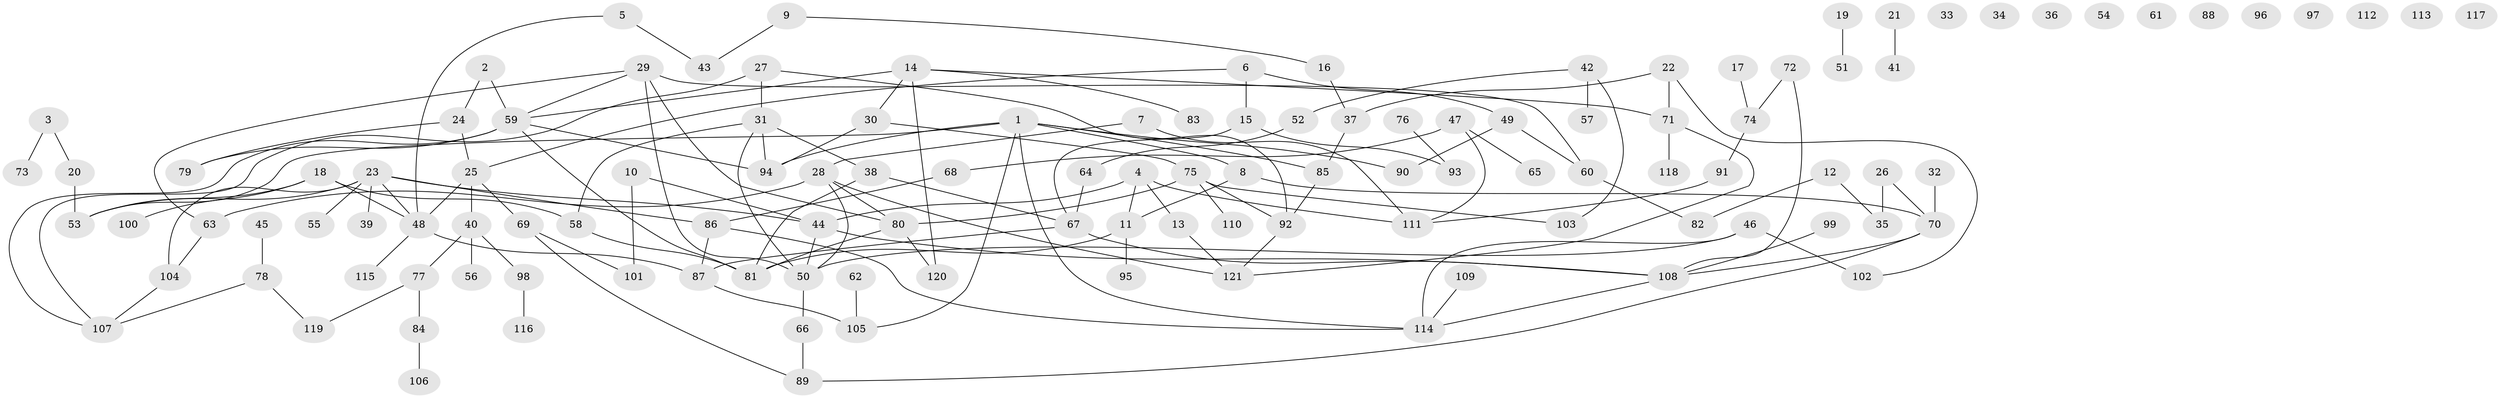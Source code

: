 // Generated by graph-tools (version 1.1) at 2025/00/03/09/25 03:00:46]
// undirected, 121 vertices, 154 edges
graph export_dot {
graph [start="1"]
  node [color=gray90,style=filled];
  1;
  2;
  3;
  4;
  5;
  6;
  7;
  8;
  9;
  10;
  11;
  12;
  13;
  14;
  15;
  16;
  17;
  18;
  19;
  20;
  21;
  22;
  23;
  24;
  25;
  26;
  27;
  28;
  29;
  30;
  31;
  32;
  33;
  34;
  35;
  36;
  37;
  38;
  39;
  40;
  41;
  42;
  43;
  44;
  45;
  46;
  47;
  48;
  49;
  50;
  51;
  52;
  53;
  54;
  55;
  56;
  57;
  58;
  59;
  60;
  61;
  62;
  63;
  64;
  65;
  66;
  67;
  68;
  69;
  70;
  71;
  72;
  73;
  74;
  75;
  76;
  77;
  78;
  79;
  80;
  81;
  82;
  83;
  84;
  85;
  86;
  87;
  88;
  89;
  90;
  91;
  92;
  93;
  94;
  95;
  96;
  97;
  98;
  99;
  100;
  101;
  102;
  103;
  104;
  105;
  106;
  107;
  108;
  109;
  110;
  111;
  112;
  113;
  114;
  115;
  116;
  117;
  118;
  119;
  120;
  121;
  1 -- 8;
  1 -- 53;
  1 -- 85;
  1 -- 90;
  1 -- 94;
  1 -- 105;
  1 -- 114;
  2 -- 24;
  2 -- 59;
  3 -- 20;
  3 -- 73;
  4 -- 11;
  4 -- 13;
  4 -- 44;
  4 -- 111;
  5 -- 43;
  5 -- 48;
  6 -- 15;
  6 -- 25;
  6 -- 49;
  7 -- 28;
  7 -- 111;
  8 -- 11;
  8 -- 70;
  9 -- 16;
  9 -- 43;
  10 -- 44;
  10 -- 101;
  11 -- 81;
  11 -- 95;
  12 -- 35;
  12 -- 82;
  13 -- 121;
  14 -- 30;
  14 -- 59;
  14 -- 71;
  14 -- 83;
  14 -- 120;
  15 -- 67;
  15 -- 93;
  16 -- 37;
  17 -- 74;
  18 -- 48;
  18 -- 53;
  18 -- 58;
  18 -- 100;
  19 -- 51;
  20 -- 53;
  21 -- 41;
  22 -- 37;
  22 -- 71;
  22 -- 102;
  23 -- 39;
  23 -- 44;
  23 -- 48;
  23 -- 53;
  23 -- 55;
  23 -- 86;
  23 -- 104;
  24 -- 25;
  24 -- 79;
  25 -- 40;
  25 -- 48;
  25 -- 69;
  26 -- 35;
  26 -- 70;
  27 -- 31;
  27 -- 92;
  27 -- 107;
  28 -- 50;
  28 -- 63;
  28 -- 80;
  28 -- 121;
  29 -- 50;
  29 -- 59;
  29 -- 60;
  29 -- 63;
  29 -- 80;
  30 -- 75;
  30 -- 94;
  31 -- 38;
  31 -- 50;
  31 -- 58;
  31 -- 94;
  32 -- 70;
  37 -- 85;
  38 -- 67;
  38 -- 81;
  40 -- 56;
  40 -- 77;
  40 -- 98;
  42 -- 52;
  42 -- 57;
  42 -- 103;
  44 -- 50;
  44 -- 108;
  45 -- 78;
  46 -- 50;
  46 -- 102;
  46 -- 114;
  47 -- 65;
  47 -- 68;
  47 -- 111;
  48 -- 87;
  48 -- 115;
  49 -- 60;
  49 -- 90;
  50 -- 66;
  52 -- 64;
  58 -- 81;
  59 -- 79;
  59 -- 81;
  59 -- 94;
  59 -- 107;
  60 -- 82;
  62 -- 105;
  63 -- 104;
  64 -- 67;
  66 -- 89;
  67 -- 87;
  67 -- 108;
  68 -- 86;
  69 -- 89;
  69 -- 101;
  70 -- 89;
  70 -- 108;
  71 -- 118;
  71 -- 121;
  72 -- 74;
  72 -- 108;
  74 -- 91;
  75 -- 80;
  75 -- 92;
  75 -- 103;
  75 -- 110;
  76 -- 93;
  77 -- 84;
  77 -- 119;
  78 -- 107;
  78 -- 119;
  80 -- 81;
  80 -- 120;
  84 -- 106;
  85 -- 92;
  86 -- 87;
  86 -- 114;
  87 -- 105;
  91 -- 111;
  92 -- 121;
  98 -- 116;
  99 -- 108;
  104 -- 107;
  108 -- 114;
  109 -- 114;
}
